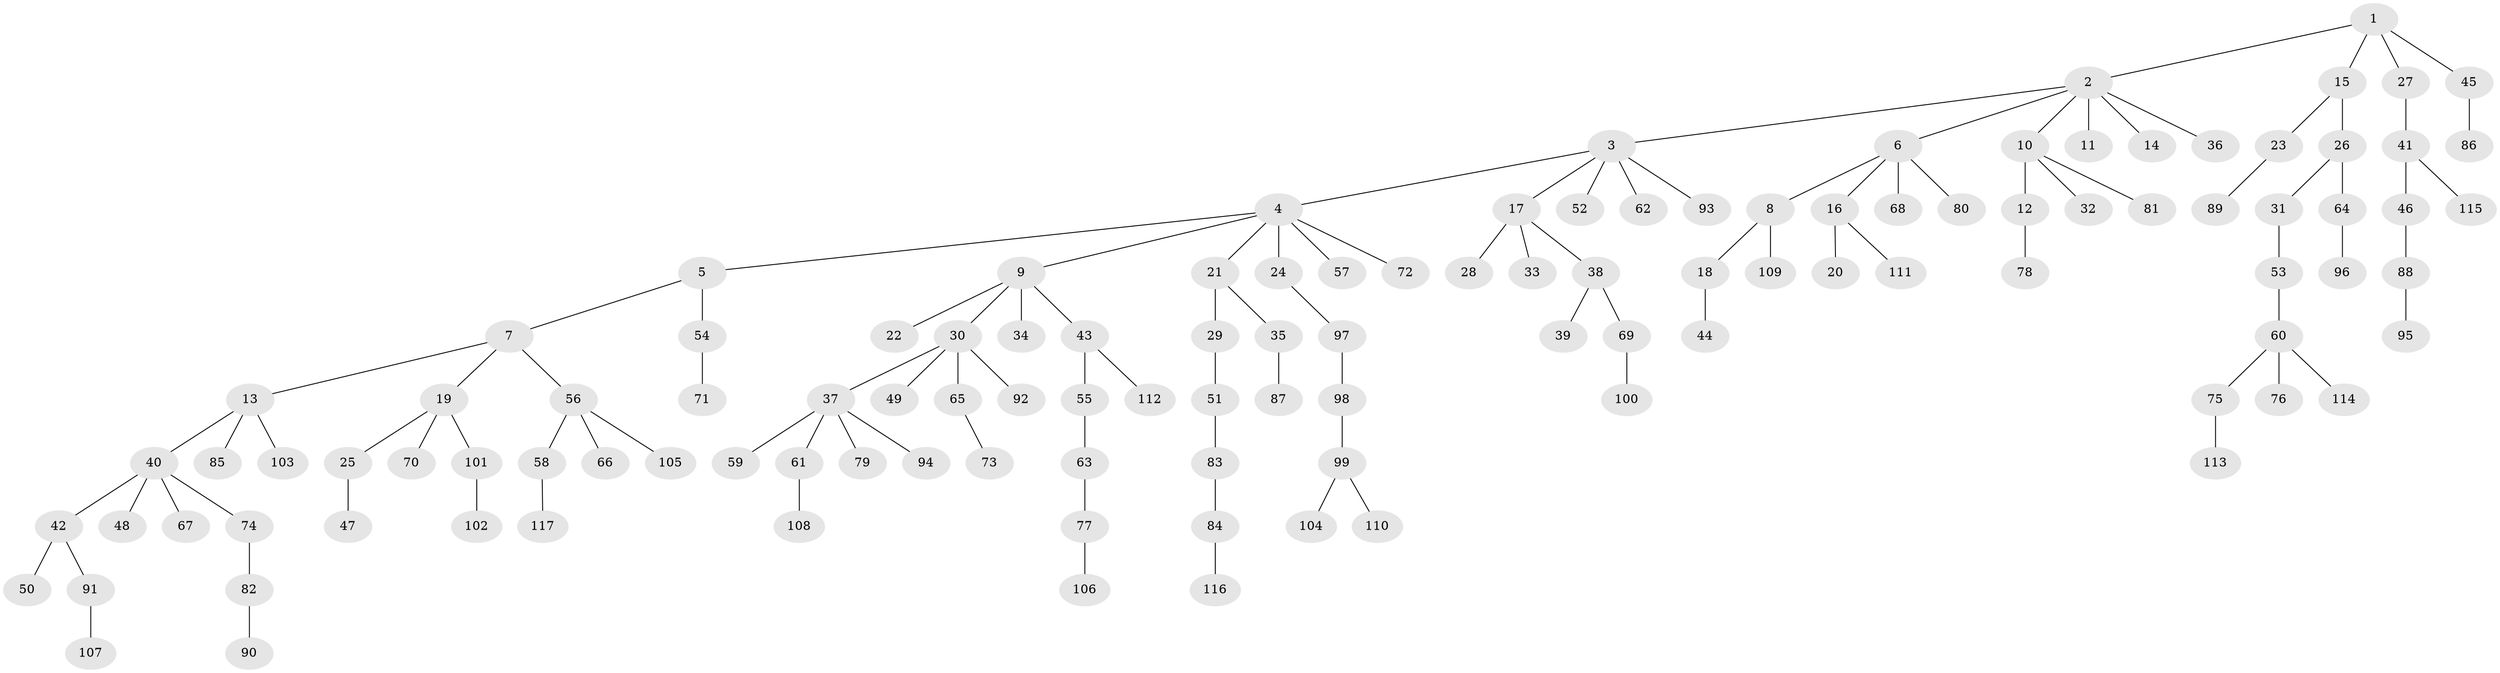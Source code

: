 // coarse degree distribution, {4: 0.0625, 10: 0.0125, 5: 0.0125, 6: 0.025, 3: 0.1375, 8: 0.0125, 1: 0.6, 2: 0.1375}
// Generated by graph-tools (version 1.1) at 2025/24/03/03/25 07:24:07]
// undirected, 117 vertices, 116 edges
graph export_dot {
graph [start="1"]
  node [color=gray90,style=filled];
  1;
  2;
  3;
  4;
  5;
  6;
  7;
  8;
  9;
  10;
  11;
  12;
  13;
  14;
  15;
  16;
  17;
  18;
  19;
  20;
  21;
  22;
  23;
  24;
  25;
  26;
  27;
  28;
  29;
  30;
  31;
  32;
  33;
  34;
  35;
  36;
  37;
  38;
  39;
  40;
  41;
  42;
  43;
  44;
  45;
  46;
  47;
  48;
  49;
  50;
  51;
  52;
  53;
  54;
  55;
  56;
  57;
  58;
  59;
  60;
  61;
  62;
  63;
  64;
  65;
  66;
  67;
  68;
  69;
  70;
  71;
  72;
  73;
  74;
  75;
  76;
  77;
  78;
  79;
  80;
  81;
  82;
  83;
  84;
  85;
  86;
  87;
  88;
  89;
  90;
  91;
  92;
  93;
  94;
  95;
  96;
  97;
  98;
  99;
  100;
  101;
  102;
  103;
  104;
  105;
  106;
  107;
  108;
  109;
  110;
  111;
  112;
  113;
  114;
  115;
  116;
  117;
  1 -- 2;
  1 -- 15;
  1 -- 27;
  1 -- 45;
  2 -- 3;
  2 -- 6;
  2 -- 10;
  2 -- 11;
  2 -- 14;
  2 -- 36;
  3 -- 4;
  3 -- 17;
  3 -- 52;
  3 -- 62;
  3 -- 93;
  4 -- 5;
  4 -- 9;
  4 -- 21;
  4 -- 24;
  4 -- 57;
  4 -- 72;
  5 -- 7;
  5 -- 54;
  6 -- 8;
  6 -- 16;
  6 -- 68;
  6 -- 80;
  7 -- 13;
  7 -- 19;
  7 -- 56;
  8 -- 18;
  8 -- 109;
  9 -- 22;
  9 -- 30;
  9 -- 34;
  9 -- 43;
  10 -- 12;
  10 -- 32;
  10 -- 81;
  12 -- 78;
  13 -- 40;
  13 -- 85;
  13 -- 103;
  15 -- 23;
  15 -- 26;
  16 -- 20;
  16 -- 111;
  17 -- 28;
  17 -- 33;
  17 -- 38;
  18 -- 44;
  19 -- 25;
  19 -- 70;
  19 -- 101;
  21 -- 29;
  21 -- 35;
  23 -- 89;
  24 -- 97;
  25 -- 47;
  26 -- 31;
  26 -- 64;
  27 -- 41;
  29 -- 51;
  30 -- 37;
  30 -- 49;
  30 -- 65;
  30 -- 92;
  31 -- 53;
  35 -- 87;
  37 -- 59;
  37 -- 61;
  37 -- 79;
  37 -- 94;
  38 -- 39;
  38 -- 69;
  40 -- 42;
  40 -- 48;
  40 -- 67;
  40 -- 74;
  41 -- 46;
  41 -- 115;
  42 -- 50;
  42 -- 91;
  43 -- 55;
  43 -- 112;
  45 -- 86;
  46 -- 88;
  51 -- 83;
  53 -- 60;
  54 -- 71;
  55 -- 63;
  56 -- 58;
  56 -- 66;
  56 -- 105;
  58 -- 117;
  60 -- 75;
  60 -- 76;
  60 -- 114;
  61 -- 108;
  63 -- 77;
  64 -- 96;
  65 -- 73;
  69 -- 100;
  74 -- 82;
  75 -- 113;
  77 -- 106;
  82 -- 90;
  83 -- 84;
  84 -- 116;
  88 -- 95;
  91 -- 107;
  97 -- 98;
  98 -- 99;
  99 -- 104;
  99 -- 110;
  101 -- 102;
}

